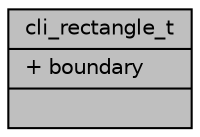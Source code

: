 digraph "cli_rectangle_t"
{
 // INTERACTIVE_SVG=YES
 // LATEX_PDF_SIZE
  edge [fontname="Helvetica",fontsize="10",labelfontname="Helvetica",labelfontsize="10"];
  node [fontname="Helvetica",fontsize="10",shape=record];
  Node1 [label="{cli_rectangle_t\n|+ boundary\l|}",height=0.2,width=0.4,color="black", fillcolor="grey75", style="filled", fontcolor="black",tooltip=" "];
}
